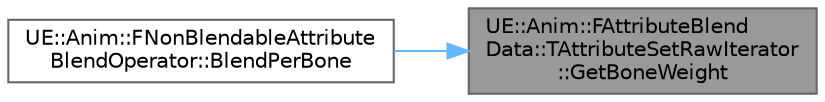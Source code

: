 digraph "UE::Anim::FAttributeBlendData::TAttributeSetRawIterator::GetBoneWeight"
{
 // INTERACTIVE_SVG=YES
 // LATEX_PDF_SIZE
  bgcolor="transparent";
  edge [fontname=Helvetica,fontsize=10,labelfontname=Helvetica,labelfontsize=10];
  node [fontname=Helvetica,fontsize=10,shape=box,height=0.2,width=0.4];
  rankdir="RL";
  Node1 [id="Node000001",label="UE::Anim::FAttributeBlend\lData::TAttributeSetRawIterator\l::GetBoneWeight",height=0.2,width=0.4,color="gray40", fillcolor="grey60", style="filled", fontcolor="black",tooltip="Returns (bone level) weight value for the current attribute its bone and container."];
  Node1 -> Node2 [id="edge1_Node000001_Node000002",dir="back",color="steelblue1",style="solid",tooltip=" "];
  Node2 [id="Node000002",label="UE::Anim::FNonBlendableAttribute\lBlendOperator::BlendPerBone",height=0.2,width=0.4,color="grey40", fillcolor="white", style="filled",URL="$d1/dfe/classUE_1_1Anim_1_1FNonBlendableAttributeBlendOperator.html#a4ff0edb8aaf32ea89efb312b4b7d92c4",tooltip="Invoked when two or multiple sets of attribute container inputs are to be blended together,..."];
}
